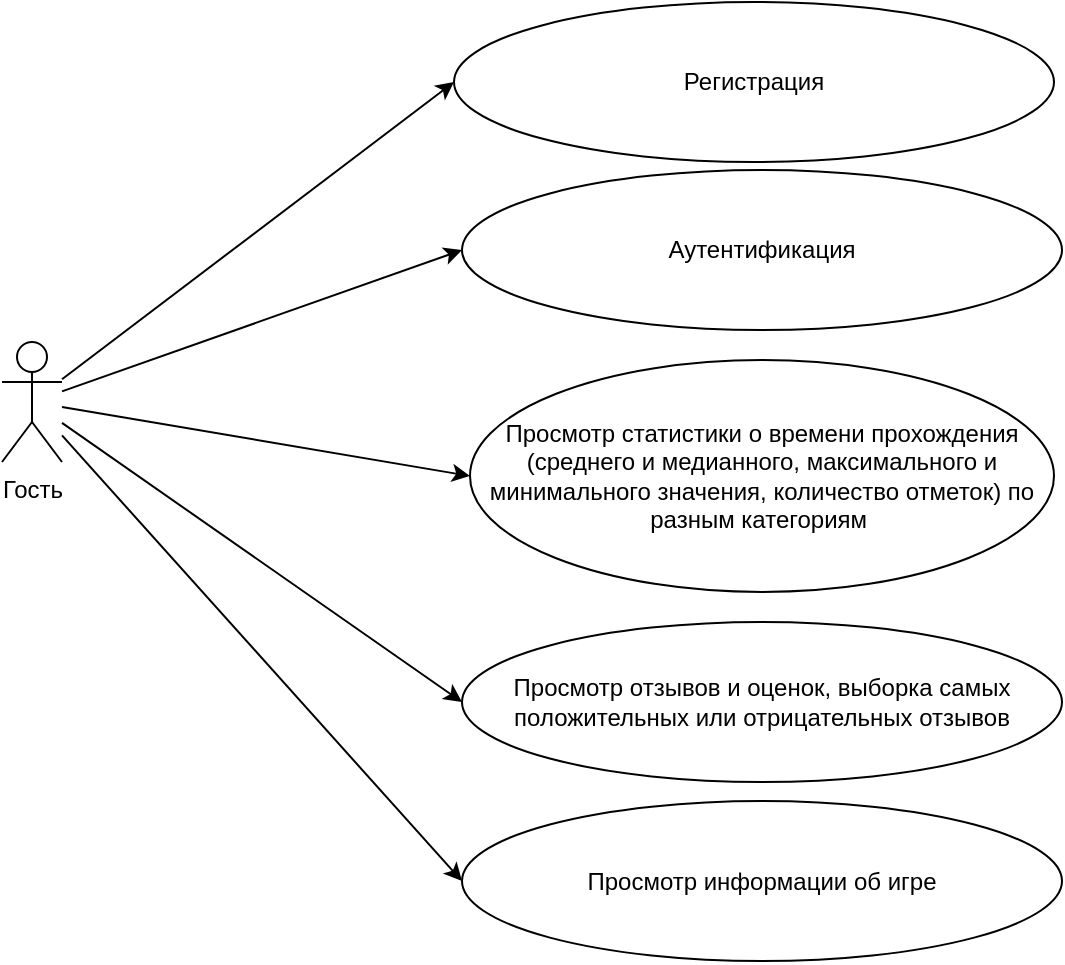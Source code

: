 <mxfile version="20.8.23" type="device" pages="3"><diagram id="PESHJk0Tjmy3aJfwZxua" name="unauthorized"><mxGraphModel dx="1244" dy="581" grid="0" gridSize="10" guides="1" tooltips="1" connect="1" arrows="1" fold="1" page="1" pageScale="1" pageWidth="827" pageHeight="1169" math="0" shadow="0"><root><mxCell id="0"/><mxCell id="1" parent="0"/><mxCell id="cPd7KFNTzIhfHyKAnrSL-2" style="rounded=0;orthogonalLoop=1;jettySize=auto;html=1;entryX=0;entryY=0.5;entryDx=0;entryDy=0;" parent="1" source="xYdM-ZjWWbaX-xmXAcTe-1" target="xYdM-ZjWWbaX-xmXAcTe-4" edge="1"><mxGeometry relative="1" as="geometry"/></mxCell><mxCell id="cPd7KFNTzIhfHyKAnrSL-3" style="edgeStyle=none;rounded=0;orthogonalLoop=1;jettySize=auto;html=1;entryX=0;entryY=0.5;entryDx=0;entryDy=0;" parent="1" source="xYdM-ZjWWbaX-xmXAcTe-1" target="xYdM-ZjWWbaX-xmXAcTe-2" edge="1"><mxGeometry relative="1" as="geometry"/></mxCell><mxCell id="cPd7KFNTzIhfHyKAnrSL-4" style="edgeStyle=none;rounded=0;orthogonalLoop=1;jettySize=auto;html=1;entryX=0;entryY=0.5;entryDx=0;entryDy=0;" parent="1" source="xYdM-ZjWWbaX-xmXAcTe-1" target="xYdM-ZjWWbaX-xmXAcTe-3" edge="1"><mxGeometry relative="1" as="geometry"/></mxCell><mxCell id="cPd7KFNTzIhfHyKAnrSL-7" style="edgeStyle=none;rounded=0;orthogonalLoop=1;jettySize=auto;html=1;entryX=0;entryY=0.5;entryDx=0;entryDy=0;" parent="1" source="xYdM-ZjWWbaX-xmXAcTe-1" target="xYdM-ZjWWbaX-xmXAcTe-6" edge="1"><mxGeometry relative="1" as="geometry"/></mxCell><mxCell id="xYdM-ZjWWbaX-xmXAcTe-1" value="Гость" style="shape=umlActor;verticalLabelPosition=bottom;verticalAlign=top;html=1;outlineConnect=0;" parent="1" vertex="1"><mxGeometry x="120" y="260" width="30" height="60" as="geometry"/></mxCell><mxCell id="xYdM-ZjWWbaX-xmXAcTe-2" value="Аутентификация" style="ellipse;whiteSpace=wrap;html=1;" parent="1" vertex="1"><mxGeometry x="350" y="174" width="300" height="80" as="geometry"/></mxCell><mxCell id="xYdM-ZjWWbaX-xmXAcTe-3" value="Просмотр статистики о времени прохождения (среднего и медианного, максимального и минимального значения, количество отметок) по разным категориям&amp;nbsp;" style="ellipse;whiteSpace=wrap;html=1;" parent="1" vertex="1"><mxGeometry x="354" y="269" width="292" height="116" as="geometry"/></mxCell><mxCell id="xYdM-ZjWWbaX-xmXAcTe-4" value="Регистрация" style="ellipse;whiteSpace=wrap;html=1;" parent="1" vertex="1"><mxGeometry x="346" y="90" width="300" height="80" as="geometry"/></mxCell><mxCell id="xYdM-ZjWWbaX-xmXAcTe-6" value="Просмотр отзывов и оценок, выборка самых положительных или отрицательных отзывов" style="ellipse;whiteSpace=wrap;html=1;" parent="1" vertex="1"><mxGeometry x="350" y="400" width="300" height="80" as="geometry"/></mxCell><mxCell id="77iehxq0lUDkz8WwHhrV-1" style="edgeStyle=none;rounded=0;orthogonalLoop=1;jettySize=auto;html=1;entryX=0;entryY=0.5;entryDx=0;entryDy=0;" parent="1" source="xYdM-ZjWWbaX-xmXAcTe-1" target="77iehxq0lUDkz8WwHhrV-2" edge="1"><mxGeometry relative="1" as="geometry"><mxPoint x="150" y="389.995" as="sourcePoint"/></mxGeometry></mxCell><mxCell id="77iehxq0lUDkz8WwHhrV-2" value="Просмотр информации об игре" style="ellipse;whiteSpace=wrap;html=1;" parent="1" vertex="1"><mxGeometry x="350" y="489.53" width="300" height="80" as="geometry"/></mxCell></root></mxGraphModel></diagram><diagram id="sKA-LVjZn_1Xk5YeF0Zq" name="authorized"><mxGraphModel dx="1244" dy="581" grid="0" gridSize="10" guides="1" tooltips="1" connect="1" arrows="1" fold="1" page="1" pageScale="1" pageWidth="827" pageHeight="1169" math="0" shadow="0"><root><mxCell id="BnoSVPoVb47WVTV7vWPB-0"/><mxCell id="BnoSVPoVb47WVTV7vWPB-1" parent="BnoSVPoVb47WVTV7vWPB-0"/><mxCell id="cv1UMU4Q_JhyfkA-Sbsk-0" style="rounded=0;orthogonalLoop=1;jettySize=auto;html=1;entryX=0;entryY=0.5;entryDx=0;entryDy=0;" parent="BnoSVPoVb47WVTV7vWPB-1" source="cv1UMU4Q_JhyfkA-Sbsk-6" target="cv1UMU4Q_JhyfkA-Sbsk-9" edge="1"><mxGeometry relative="1" as="geometry"/></mxCell><mxCell id="cv1UMU4Q_JhyfkA-Sbsk-6" value="Авторизованный &lt;br&gt;пользователь" style="shape=umlActor;verticalLabelPosition=bottom;verticalAlign=top;html=1;outlineConnect=0;" parent="BnoSVPoVb47WVTV7vWPB-1" vertex="1"><mxGeometry x="120" y="260" width="30" height="60" as="geometry"/></mxCell><mxCell id="cv1UMU4Q_JhyfkA-Sbsk-9" value="Выход" style="ellipse;whiteSpace=wrap;html=1;" parent="BnoSVPoVb47WVTV7vWPB-1" vertex="1"><mxGeometry x="310" y="150" width="300" height="80" as="geometry"/></mxCell><mxCell id="Dua-WT-2xuGlkP4NpbjN-0" style="edgeStyle=none;rounded=0;orthogonalLoop=1;jettySize=auto;html=1;entryX=0;entryY=0.5;entryDx=0;entryDy=0;" parent="BnoSVPoVb47WVTV7vWPB-1" target="Dua-WT-2xuGlkP4NpbjN-2" edge="1"><mxGeometry relative="1" as="geometry"><mxPoint x="150" y="289.996" as="sourcePoint"/></mxGeometry></mxCell><mxCell id="Dua-WT-2xuGlkP4NpbjN-1" style="edgeStyle=none;rounded=0;orthogonalLoop=1;jettySize=auto;html=1;entryX=0;entryY=0.5;entryDx=0;entryDy=0;" parent="BnoSVPoVb47WVTV7vWPB-1" target="Dua-WT-2xuGlkP4NpbjN-3" edge="1"><mxGeometry relative="1" as="geometry"><mxPoint x="150" y="296.275" as="sourcePoint"/></mxGeometry></mxCell><mxCell id="Dua-WT-2xuGlkP4NpbjN-2" value="Добавление&amp;nbsp;информации о времени прохождения" style="ellipse;whiteSpace=wrap;html=1;" parent="BnoSVPoVb47WVTV7vWPB-1" vertex="1"><mxGeometry x="310" y="240" width="300" height="80" as="geometry"/></mxCell><mxCell id="Dua-WT-2xuGlkP4NpbjN-3" value="Просмотр отзывов и оценок, выборка самых положительных или отрицательных отзывов" style="ellipse;whiteSpace=wrap;html=1;" parent="BnoSVPoVb47WVTV7vWPB-1" vertex="1"><mxGeometry x="310" y="330.0" width="300" height="80" as="geometry"/></mxCell><mxCell id="Dua-WT-2xuGlkP4NpbjN-4" style="edgeStyle=none;rounded=0;orthogonalLoop=1;jettySize=auto;html=1;entryX=0;entryY=0.5;entryDx=0;entryDy=0;" parent="BnoSVPoVb47WVTV7vWPB-1" target="Dua-WT-2xuGlkP4NpbjN-5" edge="1"><mxGeometry relative="1" as="geometry"><mxPoint x="150" y="302.521" as="sourcePoint"/></mxGeometry></mxCell><mxCell id="Dua-WT-2xuGlkP4NpbjN-5" value="Просмотр информации об игре" style="ellipse;whiteSpace=wrap;html=1;" parent="BnoSVPoVb47WVTV7vWPB-1" vertex="1"><mxGeometry x="310" y="420.0" width="300" height="80" as="geometry"/></mxCell><mxCell id="fJVpMcEpH76EaF1NcKni-0" value="Просмотр статистики о времени прохождения (среднего и медианного, максимального и минимального значения, количество отметок) по разным категориям&amp;nbsp;" style="ellipse;whiteSpace=wrap;html=1;" vertex="1" parent="BnoSVPoVb47WVTV7vWPB-1"><mxGeometry x="314" y="510" width="292" height="116" as="geometry"/></mxCell><mxCell id="fJVpMcEpH76EaF1NcKni-1" style="edgeStyle=none;rounded=0;orthogonalLoop=1;jettySize=auto;html=1;entryX=0;entryY=0.5;entryDx=0;entryDy=0;exitX=1;exitY=1;exitDx=0;exitDy=0;exitPerimeter=0;" edge="1" parent="BnoSVPoVb47WVTV7vWPB-1" source="cv1UMU4Q_JhyfkA-Sbsk-6" target="fJVpMcEpH76EaF1NcKni-0"><mxGeometry relative="1" as="geometry"><mxPoint x="160" y="312.521" as="sourcePoint"/><mxPoint x="320" y="470" as="targetPoint"/></mxGeometry></mxCell><mxCell id="K9-IwRHXJli2u51F1ElI-0" value="Добавление отзывов и оценок" style="ellipse;whiteSpace=wrap;html=1;" vertex="1" parent="BnoSVPoVb47WVTV7vWPB-1"><mxGeometry x="310" y="60.0" width="300" height="80" as="geometry"/></mxCell><mxCell id="K9-IwRHXJli2u51F1ElI-1" style="rounded=0;orthogonalLoop=1;jettySize=auto;html=1;entryX=0;entryY=0.5;entryDx=0;entryDy=0;exitX=0.75;exitY=0.1;exitDx=0;exitDy=0;exitPerimeter=0;" edge="1" parent="BnoSVPoVb47WVTV7vWPB-1" source="cv1UMU4Q_JhyfkA-Sbsk-6" target="K9-IwRHXJli2u51F1ElI-0"><mxGeometry relative="1" as="geometry"><mxPoint x="160" y="291" as="sourcePoint"/><mxPoint x="320" y="200" as="targetPoint"/></mxGeometry></mxCell></root></mxGraphModel></diagram><diagram id="u1EsgvJ_HGY3SpzmnRyl" name="admin"><mxGraphModel dx="2071" dy="581" grid="0" gridSize="10" guides="1" tooltips="1" connect="1" arrows="1" fold="1" page="1" pageScale="1" pageWidth="827" pageHeight="1169" math="0" shadow="0"><root><mxCell id="qa61gXqZW96ZbK5qNo9o-0"/><mxCell id="qa61gXqZW96ZbK5qNo9o-1" parent="qa61gXqZW96ZbK5qNo9o-0"/><mxCell id="Zc59ERUxAe3Vw-qIWk5R-0" style="edgeStyle=none;rounded=0;orthogonalLoop=1;jettySize=auto;html=1;entryX=0;entryY=0.5;entryDx=0;entryDy=0;" parent="qa61gXqZW96ZbK5qNo9o-1" source="Zc59ERUxAe3Vw-qIWk5R-3" target="Zc59ERUxAe3Vw-qIWk5R-4" edge="1"><mxGeometry relative="1" as="geometry"/></mxCell><mxCell id="Zc59ERUxAe3Vw-qIWk5R-1" style="edgeStyle=none;rounded=0;orthogonalLoop=1;jettySize=auto;html=1;entryX=0;entryY=0.5;entryDx=0;entryDy=0;" parent="qa61gXqZW96ZbK5qNo9o-1" source="Zc59ERUxAe3Vw-qIWk5R-3" target="Zc59ERUxAe3Vw-qIWk5R-5" edge="1"><mxGeometry relative="1" as="geometry"/></mxCell><mxCell id="Zc59ERUxAe3Vw-qIWk5R-2" style="edgeStyle=none;rounded=0;orthogonalLoop=1;jettySize=auto;html=1;entryX=0;entryY=0.5;entryDx=0;entryDy=0;" parent="qa61gXqZW96ZbK5qNo9o-1" source="Zc59ERUxAe3Vw-qIWk5R-3" target="Zc59ERUxAe3Vw-qIWk5R-6" edge="1"><mxGeometry relative="1" as="geometry"/></mxCell><mxCell id="Zc59ERUxAe3Vw-qIWk5R-3" value="Администратор" style="shape=umlActor;verticalLabelPosition=bottom;verticalAlign=top;html=1;outlineConnect=0;" parent="qa61gXqZW96ZbK5qNo9o-1" vertex="1"><mxGeometry x="-673" y="259" width="30" height="60" as="geometry"/></mxCell><mxCell id="Zc59ERUxAe3Vw-qIWk5R-4" value="Просмотр, добавление, редактирование и удаление отзывов и оценок" style="ellipse;whiteSpace=wrap;html=1;" parent="qa61gXqZW96ZbK5qNo9o-1" vertex="1"><mxGeometry x="-533" y="339" width="300" height="80" as="geometry"/></mxCell><mxCell id="Zc59ERUxAe3Vw-qIWk5R-5" value="Редактирование информации об игре" style="ellipse;whiteSpace=wrap;html=1;" parent="qa61gXqZW96ZbK5qNo9o-1" vertex="1"><mxGeometry x="-533" y="429" width="300" height="80" as="geometry"/></mxCell><mxCell id="Zc59ERUxAe3Vw-qIWk5R-6" value="Просмотр, добавление, редактирование, удаление информации о времени прохождения" style="ellipse;whiteSpace=wrap;html=1;" parent="qa61gXqZW96ZbK5qNo9o-1" vertex="1"><mxGeometry x="-533" y="69" width="300" height="80" as="geometry"/></mxCell><mxCell id="Zc59ERUxAe3Vw-qIWk5R-7" style="rounded=0;orthogonalLoop=1;jettySize=auto;html=1;entryX=0;entryY=0.5;entryDx=0;entryDy=0;" parent="qa61gXqZW96ZbK5qNo9o-1" target="Zc59ERUxAe3Vw-qIWk5R-11" edge="1"><mxGeometry relative="1" as="geometry"><mxPoint x="-643" y="275.552" as="sourcePoint"/></mxGeometry></mxCell><mxCell id="Zc59ERUxAe3Vw-qIWk5R-9" style="edgeStyle=none;rounded=0;orthogonalLoop=1;jettySize=auto;html=1;entryX=0;entryY=0.5;entryDx=0;entryDy=0;" parent="qa61gXqZW96ZbK5qNo9o-1" source="Zc59ERUxAe3Vw-qIWk5R-3" edge="1"><mxGeometry relative="1" as="geometry"><mxPoint x="-533" y="289" as="targetPoint"/><mxPoint x="-643" y="294.172" as="sourcePoint"/></mxGeometry></mxCell><mxCell id="Zc59ERUxAe3Vw-qIWk5R-11" value="Выход" style="ellipse;whiteSpace=wrap;html=1;" parent="qa61gXqZW96ZbK5qNo9o-1" vertex="1"><mxGeometry x="-533" y="159" width="300" height="80" as="geometry"/></mxCell><mxCell id="Zc59ERUxAe3Vw-qIWk5R-16" value="Добавление, удаление игры" style="ellipse;whiteSpace=wrap;html=1;" parent="qa61gXqZW96ZbK5qNo9o-1" vertex="1"><mxGeometry x="-533" y="249" width="300" height="80" as="geometry"/></mxCell></root></mxGraphModel></diagram></mxfile>